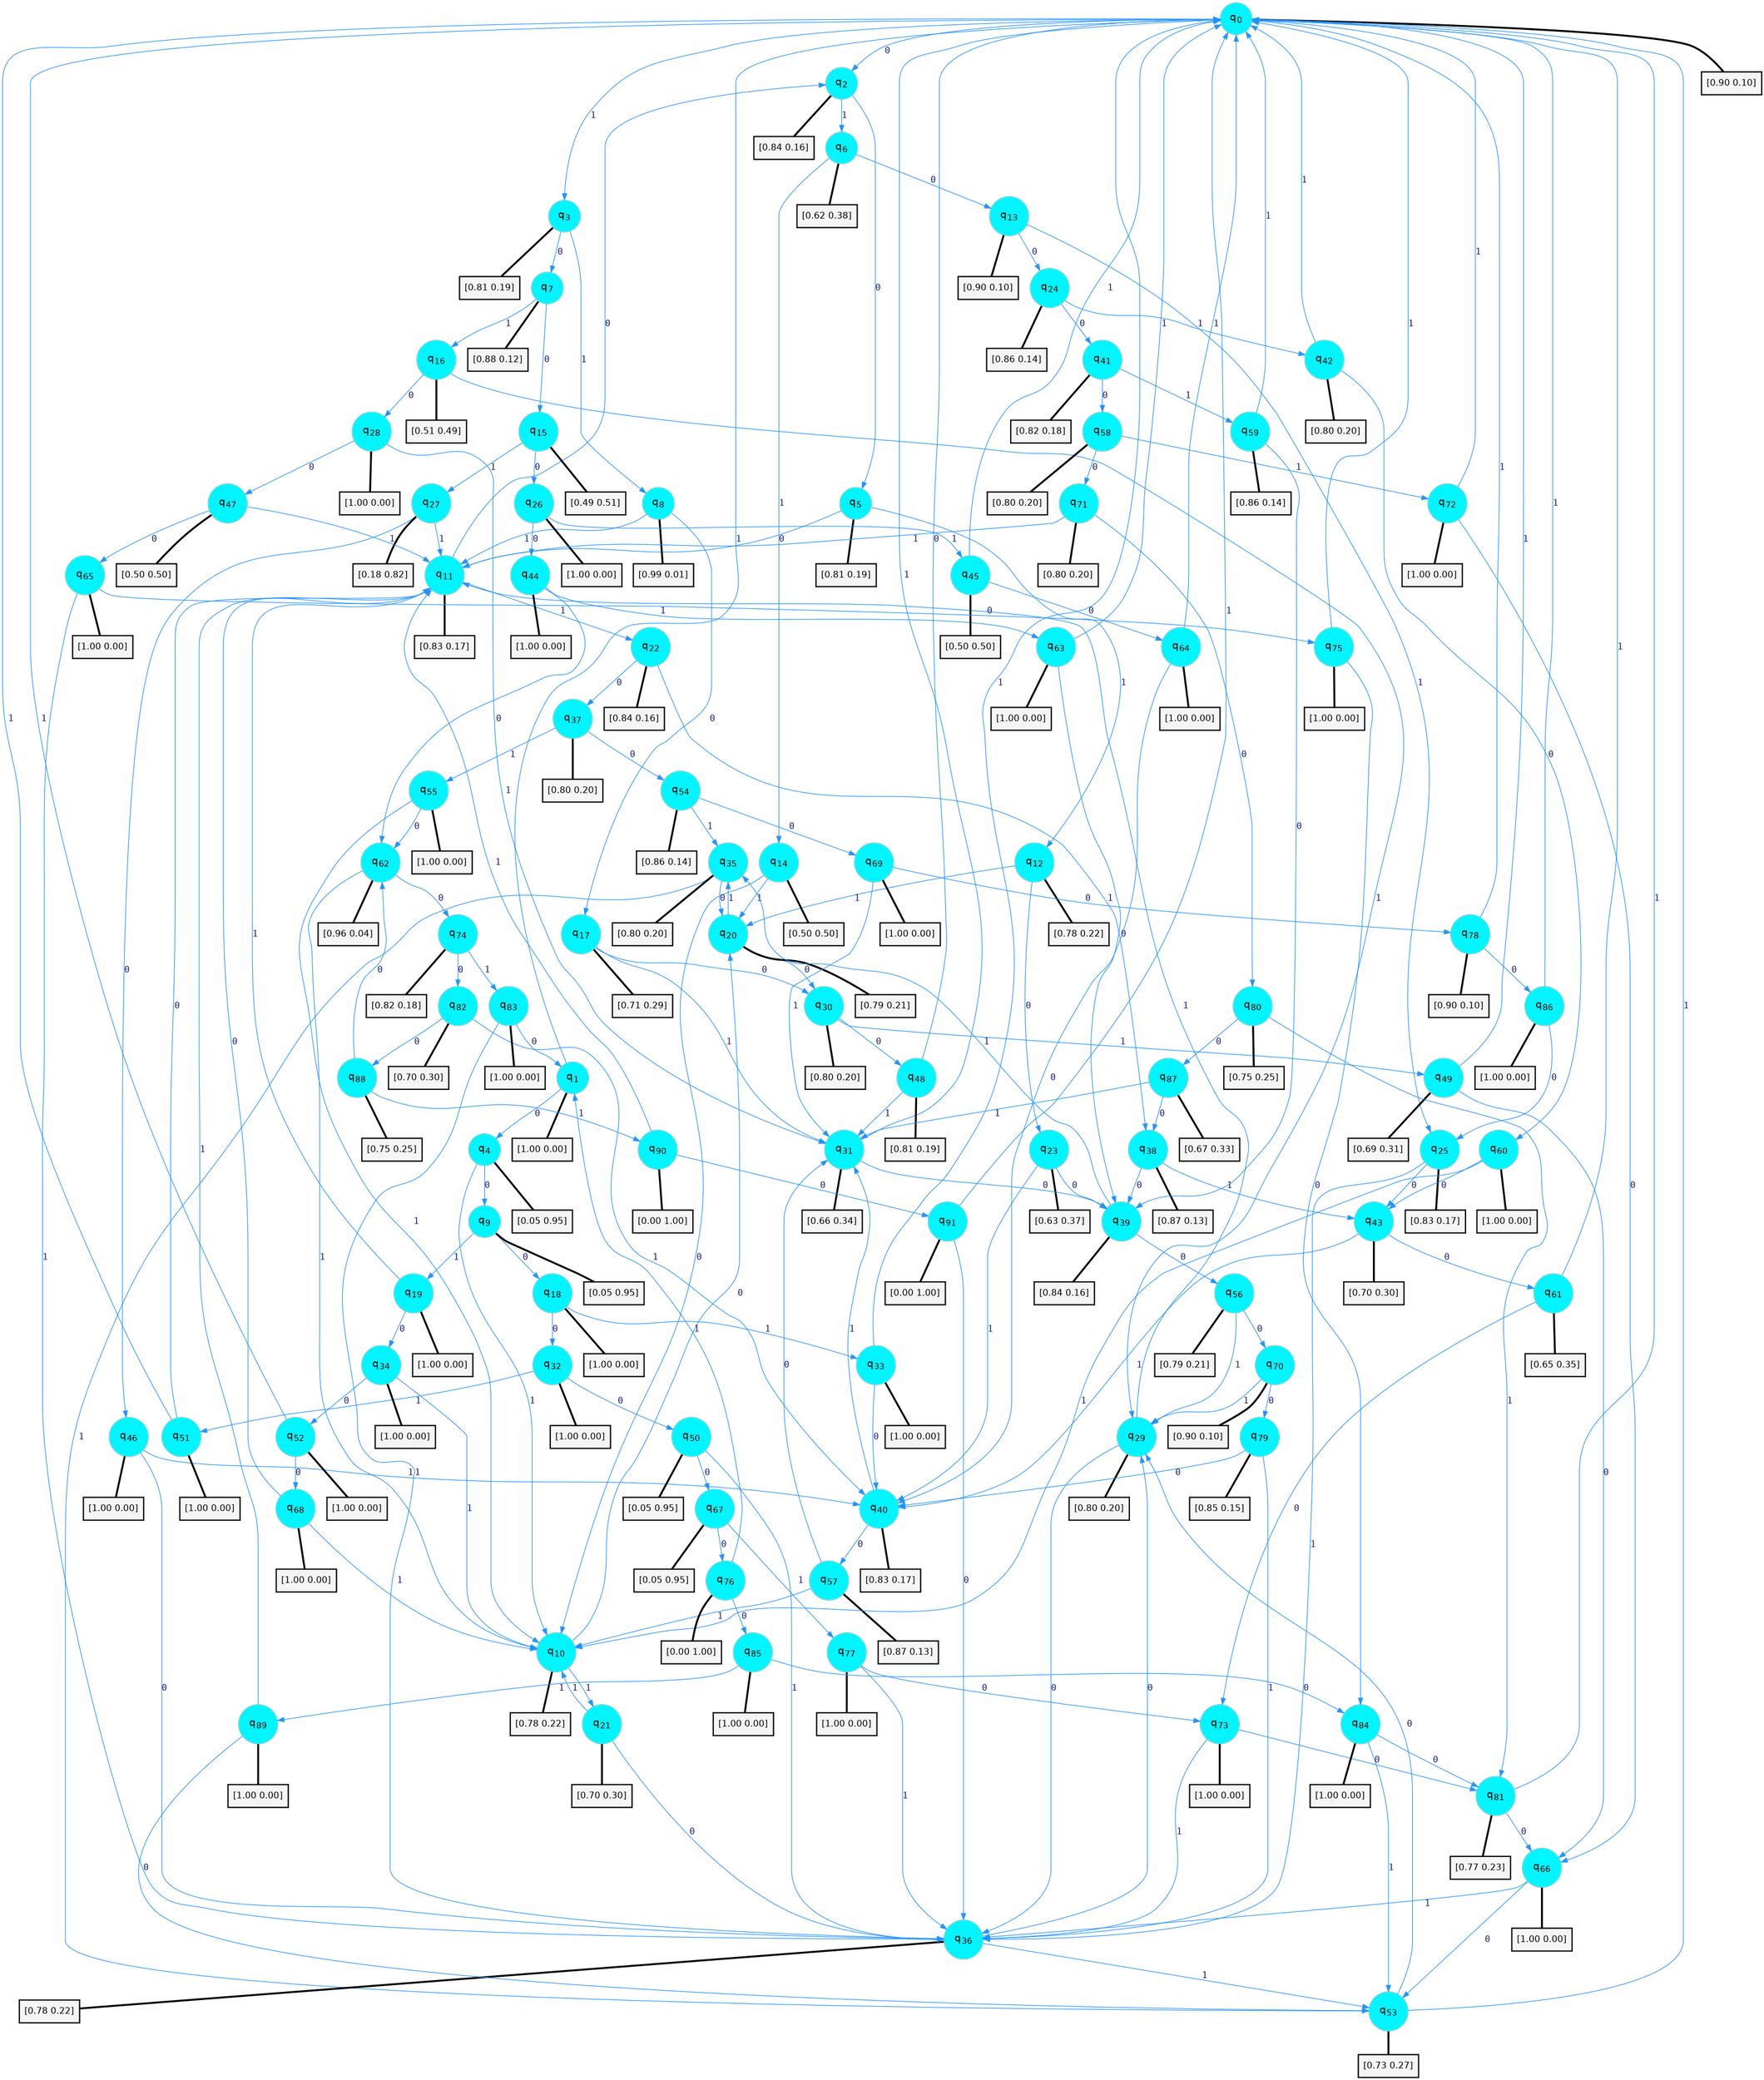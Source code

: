 digraph G {
graph [
bgcolor=transparent, dpi=300, rankdir=TD, size="40,25"];
node [
color=gray, fillcolor=turquoise1, fontcolor=black, fontname=Helvetica, fontsize=16, fontweight=bold, shape=circle, style=filled];
edge [
arrowsize=1, color=dodgerblue1, fontcolor=midnightblue, fontname=courier, fontweight=bold, penwidth=1, style=solid, weight=20];
0[label=<q<SUB>0</SUB>>];
1[label=<q<SUB>1</SUB>>];
2[label=<q<SUB>2</SUB>>];
3[label=<q<SUB>3</SUB>>];
4[label=<q<SUB>4</SUB>>];
5[label=<q<SUB>5</SUB>>];
6[label=<q<SUB>6</SUB>>];
7[label=<q<SUB>7</SUB>>];
8[label=<q<SUB>8</SUB>>];
9[label=<q<SUB>9</SUB>>];
10[label=<q<SUB>10</SUB>>];
11[label=<q<SUB>11</SUB>>];
12[label=<q<SUB>12</SUB>>];
13[label=<q<SUB>13</SUB>>];
14[label=<q<SUB>14</SUB>>];
15[label=<q<SUB>15</SUB>>];
16[label=<q<SUB>16</SUB>>];
17[label=<q<SUB>17</SUB>>];
18[label=<q<SUB>18</SUB>>];
19[label=<q<SUB>19</SUB>>];
20[label=<q<SUB>20</SUB>>];
21[label=<q<SUB>21</SUB>>];
22[label=<q<SUB>22</SUB>>];
23[label=<q<SUB>23</SUB>>];
24[label=<q<SUB>24</SUB>>];
25[label=<q<SUB>25</SUB>>];
26[label=<q<SUB>26</SUB>>];
27[label=<q<SUB>27</SUB>>];
28[label=<q<SUB>28</SUB>>];
29[label=<q<SUB>29</SUB>>];
30[label=<q<SUB>30</SUB>>];
31[label=<q<SUB>31</SUB>>];
32[label=<q<SUB>32</SUB>>];
33[label=<q<SUB>33</SUB>>];
34[label=<q<SUB>34</SUB>>];
35[label=<q<SUB>35</SUB>>];
36[label=<q<SUB>36</SUB>>];
37[label=<q<SUB>37</SUB>>];
38[label=<q<SUB>38</SUB>>];
39[label=<q<SUB>39</SUB>>];
40[label=<q<SUB>40</SUB>>];
41[label=<q<SUB>41</SUB>>];
42[label=<q<SUB>42</SUB>>];
43[label=<q<SUB>43</SUB>>];
44[label=<q<SUB>44</SUB>>];
45[label=<q<SUB>45</SUB>>];
46[label=<q<SUB>46</SUB>>];
47[label=<q<SUB>47</SUB>>];
48[label=<q<SUB>48</SUB>>];
49[label=<q<SUB>49</SUB>>];
50[label=<q<SUB>50</SUB>>];
51[label=<q<SUB>51</SUB>>];
52[label=<q<SUB>52</SUB>>];
53[label=<q<SUB>53</SUB>>];
54[label=<q<SUB>54</SUB>>];
55[label=<q<SUB>55</SUB>>];
56[label=<q<SUB>56</SUB>>];
57[label=<q<SUB>57</SUB>>];
58[label=<q<SUB>58</SUB>>];
59[label=<q<SUB>59</SUB>>];
60[label=<q<SUB>60</SUB>>];
61[label=<q<SUB>61</SUB>>];
62[label=<q<SUB>62</SUB>>];
63[label=<q<SUB>63</SUB>>];
64[label=<q<SUB>64</SUB>>];
65[label=<q<SUB>65</SUB>>];
66[label=<q<SUB>66</SUB>>];
67[label=<q<SUB>67</SUB>>];
68[label=<q<SUB>68</SUB>>];
69[label=<q<SUB>69</SUB>>];
70[label=<q<SUB>70</SUB>>];
71[label=<q<SUB>71</SUB>>];
72[label=<q<SUB>72</SUB>>];
73[label=<q<SUB>73</SUB>>];
74[label=<q<SUB>74</SUB>>];
75[label=<q<SUB>75</SUB>>];
76[label=<q<SUB>76</SUB>>];
77[label=<q<SUB>77</SUB>>];
78[label=<q<SUB>78</SUB>>];
79[label=<q<SUB>79</SUB>>];
80[label=<q<SUB>80</SUB>>];
81[label=<q<SUB>81</SUB>>];
82[label=<q<SUB>82</SUB>>];
83[label=<q<SUB>83</SUB>>];
84[label=<q<SUB>84</SUB>>];
85[label=<q<SUB>85</SUB>>];
86[label=<q<SUB>86</SUB>>];
87[label=<q<SUB>87</SUB>>];
88[label=<q<SUB>88</SUB>>];
89[label=<q<SUB>89</SUB>>];
90[label=<q<SUB>90</SUB>>];
91[label=<q<SUB>91</SUB>>];
92[label="[0.90 0.10]", shape=box,fontcolor=black, fontname=Helvetica, fontsize=14, penwidth=2, fillcolor=whitesmoke,color=black];
93[label="[1.00 0.00]", shape=box,fontcolor=black, fontname=Helvetica, fontsize=14, penwidth=2, fillcolor=whitesmoke,color=black];
94[label="[0.84 0.16]", shape=box,fontcolor=black, fontname=Helvetica, fontsize=14, penwidth=2, fillcolor=whitesmoke,color=black];
95[label="[0.81 0.19]", shape=box,fontcolor=black, fontname=Helvetica, fontsize=14, penwidth=2, fillcolor=whitesmoke,color=black];
96[label="[0.05 0.95]", shape=box,fontcolor=black, fontname=Helvetica, fontsize=14, penwidth=2, fillcolor=whitesmoke,color=black];
97[label="[0.81 0.19]", shape=box,fontcolor=black, fontname=Helvetica, fontsize=14, penwidth=2, fillcolor=whitesmoke,color=black];
98[label="[0.62 0.38]", shape=box,fontcolor=black, fontname=Helvetica, fontsize=14, penwidth=2, fillcolor=whitesmoke,color=black];
99[label="[0.88 0.12]", shape=box,fontcolor=black, fontname=Helvetica, fontsize=14, penwidth=2, fillcolor=whitesmoke,color=black];
100[label="[0.99 0.01]", shape=box,fontcolor=black, fontname=Helvetica, fontsize=14, penwidth=2, fillcolor=whitesmoke,color=black];
101[label="[0.05 0.95]", shape=box,fontcolor=black, fontname=Helvetica, fontsize=14, penwidth=2, fillcolor=whitesmoke,color=black];
102[label="[0.78 0.22]", shape=box,fontcolor=black, fontname=Helvetica, fontsize=14, penwidth=2, fillcolor=whitesmoke,color=black];
103[label="[0.83 0.17]", shape=box,fontcolor=black, fontname=Helvetica, fontsize=14, penwidth=2, fillcolor=whitesmoke,color=black];
104[label="[0.78 0.22]", shape=box,fontcolor=black, fontname=Helvetica, fontsize=14, penwidth=2, fillcolor=whitesmoke,color=black];
105[label="[0.90 0.10]", shape=box,fontcolor=black, fontname=Helvetica, fontsize=14, penwidth=2, fillcolor=whitesmoke,color=black];
106[label="[0.50 0.50]", shape=box,fontcolor=black, fontname=Helvetica, fontsize=14, penwidth=2, fillcolor=whitesmoke,color=black];
107[label="[0.49 0.51]", shape=box,fontcolor=black, fontname=Helvetica, fontsize=14, penwidth=2, fillcolor=whitesmoke,color=black];
108[label="[0.51 0.49]", shape=box,fontcolor=black, fontname=Helvetica, fontsize=14, penwidth=2, fillcolor=whitesmoke,color=black];
109[label="[0.71 0.29]", shape=box,fontcolor=black, fontname=Helvetica, fontsize=14, penwidth=2, fillcolor=whitesmoke,color=black];
110[label="[1.00 0.00]", shape=box,fontcolor=black, fontname=Helvetica, fontsize=14, penwidth=2, fillcolor=whitesmoke,color=black];
111[label="[1.00 0.00]", shape=box,fontcolor=black, fontname=Helvetica, fontsize=14, penwidth=2, fillcolor=whitesmoke,color=black];
112[label="[0.79 0.21]", shape=box,fontcolor=black, fontname=Helvetica, fontsize=14, penwidth=2, fillcolor=whitesmoke,color=black];
113[label="[0.70 0.30]", shape=box,fontcolor=black, fontname=Helvetica, fontsize=14, penwidth=2, fillcolor=whitesmoke,color=black];
114[label="[0.84 0.16]", shape=box,fontcolor=black, fontname=Helvetica, fontsize=14, penwidth=2, fillcolor=whitesmoke,color=black];
115[label="[0.63 0.37]", shape=box,fontcolor=black, fontname=Helvetica, fontsize=14, penwidth=2, fillcolor=whitesmoke,color=black];
116[label="[0.86 0.14]", shape=box,fontcolor=black, fontname=Helvetica, fontsize=14, penwidth=2, fillcolor=whitesmoke,color=black];
117[label="[0.83 0.17]", shape=box,fontcolor=black, fontname=Helvetica, fontsize=14, penwidth=2, fillcolor=whitesmoke,color=black];
118[label="[1.00 0.00]", shape=box,fontcolor=black, fontname=Helvetica, fontsize=14, penwidth=2, fillcolor=whitesmoke,color=black];
119[label="[0.18 0.82]", shape=box,fontcolor=black, fontname=Helvetica, fontsize=14, penwidth=2, fillcolor=whitesmoke,color=black];
120[label="[1.00 0.00]", shape=box,fontcolor=black, fontname=Helvetica, fontsize=14, penwidth=2, fillcolor=whitesmoke,color=black];
121[label="[0.80 0.20]", shape=box,fontcolor=black, fontname=Helvetica, fontsize=14, penwidth=2, fillcolor=whitesmoke,color=black];
122[label="[0.80 0.20]", shape=box,fontcolor=black, fontname=Helvetica, fontsize=14, penwidth=2, fillcolor=whitesmoke,color=black];
123[label="[0.66 0.34]", shape=box,fontcolor=black, fontname=Helvetica, fontsize=14, penwidth=2, fillcolor=whitesmoke,color=black];
124[label="[1.00 0.00]", shape=box,fontcolor=black, fontname=Helvetica, fontsize=14, penwidth=2, fillcolor=whitesmoke,color=black];
125[label="[1.00 0.00]", shape=box,fontcolor=black, fontname=Helvetica, fontsize=14, penwidth=2, fillcolor=whitesmoke,color=black];
126[label="[1.00 0.00]", shape=box,fontcolor=black, fontname=Helvetica, fontsize=14, penwidth=2, fillcolor=whitesmoke,color=black];
127[label="[0.80 0.20]", shape=box,fontcolor=black, fontname=Helvetica, fontsize=14, penwidth=2, fillcolor=whitesmoke,color=black];
128[label="[0.78 0.22]", shape=box,fontcolor=black, fontname=Helvetica, fontsize=14, penwidth=2, fillcolor=whitesmoke,color=black];
129[label="[0.80 0.20]", shape=box,fontcolor=black, fontname=Helvetica, fontsize=14, penwidth=2, fillcolor=whitesmoke,color=black];
130[label="[0.87 0.13]", shape=box,fontcolor=black, fontname=Helvetica, fontsize=14, penwidth=2, fillcolor=whitesmoke,color=black];
131[label="[0.84 0.16]", shape=box,fontcolor=black, fontname=Helvetica, fontsize=14, penwidth=2, fillcolor=whitesmoke,color=black];
132[label="[0.83 0.17]", shape=box,fontcolor=black, fontname=Helvetica, fontsize=14, penwidth=2, fillcolor=whitesmoke,color=black];
133[label="[0.82 0.18]", shape=box,fontcolor=black, fontname=Helvetica, fontsize=14, penwidth=2, fillcolor=whitesmoke,color=black];
134[label="[0.80 0.20]", shape=box,fontcolor=black, fontname=Helvetica, fontsize=14, penwidth=2, fillcolor=whitesmoke,color=black];
135[label="[0.70 0.30]", shape=box,fontcolor=black, fontname=Helvetica, fontsize=14, penwidth=2, fillcolor=whitesmoke,color=black];
136[label="[1.00 0.00]", shape=box,fontcolor=black, fontname=Helvetica, fontsize=14, penwidth=2, fillcolor=whitesmoke,color=black];
137[label="[0.50 0.50]", shape=box,fontcolor=black, fontname=Helvetica, fontsize=14, penwidth=2, fillcolor=whitesmoke,color=black];
138[label="[1.00 0.00]", shape=box,fontcolor=black, fontname=Helvetica, fontsize=14, penwidth=2, fillcolor=whitesmoke,color=black];
139[label="[0.50 0.50]", shape=box,fontcolor=black, fontname=Helvetica, fontsize=14, penwidth=2, fillcolor=whitesmoke,color=black];
140[label="[0.81 0.19]", shape=box,fontcolor=black, fontname=Helvetica, fontsize=14, penwidth=2, fillcolor=whitesmoke,color=black];
141[label="[0.69 0.31]", shape=box,fontcolor=black, fontname=Helvetica, fontsize=14, penwidth=2, fillcolor=whitesmoke,color=black];
142[label="[0.05 0.95]", shape=box,fontcolor=black, fontname=Helvetica, fontsize=14, penwidth=2, fillcolor=whitesmoke,color=black];
143[label="[1.00 0.00]", shape=box,fontcolor=black, fontname=Helvetica, fontsize=14, penwidth=2, fillcolor=whitesmoke,color=black];
144[label="[1.00 0.00]", shape=box,fontcolor=black, fontname=Helvetica, fontsize=14, penwidth=2, fillcolor=whitesmoke,color=black];
145[label="[0.73 0.27]", shape=box,fontcolor=black, fontname=Helvetica, fontsize=14, penwidth=2, fillcolor=whitesmoke,color=black];
146[label="[0.86 0.14]", shape=box,fontcolor=black, fontname=Helvetica, fontsize=14, penwidth=2, fillcolor=whitesmoke,color=black];
147[label="[1.00 0.00]", shape=box,fontcolor=black, fontname=Helvetica, fontsize=14, penwidth=2, fillcolor=whitesmoke,color=black];
148[label="[0.79 0.21]", shape=box,fontcolor=black, fontname=Helvetica, fontsize=14, penwidth=2, fillcolor=whitesmoke,color=black];
149[label="[0.87 0.13]", shape=box,fontcolor=black, fontname=Helvetica, fontsize=14, penwidth=2, fillcolor=whitesmoke,color=black];
150[label="[0.80 0.20]", shape=box,fontcolor=black, fontname=Helvetica, fontsize=14, penwidth=2, fillcolor=whitesmoke,color=black];
151[label="[0.86 0.14]", shape=box,fontcolor=black, fontname=Helvetica, fontsize=14, penwidth=2, fillcolor=whitesmoke,color=black];
152[label="[1.00 0.00]", shape=box,fontcolor=black, fontname=Helvetica, fontsize=14, penwidth=2, fillcolor=whitesmoke,color=black];
153[label="[0.65 0.35]", shape=box,fontcolor=black, fontname=Helvetica, fontsize=14, penwidth=2, fillcolor=whitesmoke,color=black];
154[label="[0.96 0.04]", shape=box,fontcolor=black, fontname=Helvetica, fontsize=14, penwidth=2, fillcolor=whitesmoke,color=black];
155[label="[1.00 0.00]", shape=box,fontcolor=black, fontname=Helvetica, fontsize=14, penwidth=2, fillcolor=whitesmoke,color=black];
156[label="[1.00 0.00]", shape=box,fontcolor=black, fontname=Helvetica, fontsize=14, penwidth=2, fillcolor=whitesmoke,color=black];
157[label="[1.00 0.00]", shape=box,fontcolor=black, fontname=Helvetica, fontsize=14, penwidth=2, fillcolor=whitesmoke,color=black];
158[label="[1.00 0.00]", shape=box,fontcolor=black, fontname=Helvetica, fontsize=14, penwidth=2, fillcolor=whitesmoke,color=black];
159[label="[0.05 0.95]", shape=box,fontcolor=black, fontname=Helvetica, fontsize=14, penwidth=2, fillcolor=whitesmoke,color=black];
160[label="[1.00 0.00]", shape=box,fontcolor=black, fontname=Helvetica, fontsize=14, penwidth=2, fillcolor=whitesmoke,color=black];
161[label="[1.00 0.00]", shape=box,fontcolor=black, fontname=Helvetica, fontsize=14, penwidth=2, fillcolor=whitesmoke,color=black];
162[label="[0.90 0.10]", shape=box,fontcolor=black, fontname=Helvetica, fontsize=14, penwidth=2, fillcolor=whitesmoke,color=black];
163[label="[0.80 0.20]", shape=box,fontcolor=black, fontname=Helvetica, fontsize=14, penwidth=2, fillcolor=whitesmoke,color=black];
164[label="[1.00 0.00]", shape=box,fontcolor=black, fontname=Helvetica, fontsize=14, penwidth=2, fillcolor=whitesmoke,color=black];
165[label="[1.00 0.00]", shape=box,fontcolor=black, fontname=Helvetica, fontsize=14, penwidth=2, fillcolor=whitesmoke,color=black];
166[label="[0.82 0.18]", shape=box,fontcolor=black, fontname=Helvetica, fontsize=14, penwidth=2, fillcolor=whitesmoke,color=black];
167[label="[1.00 0.00]", shape=box,fontcolor=black, fontname=Helvetica, fontsize=14, penwidth=2, fillcolor=whitesmoke,color=black];
168[label="[0.00 1.00]", shape=box,fontcolor=black, fontname=Helvetica, fontsize=14, penwidth=2, fillcolor=whitesmoke,color=black];
169[label="[1.00 0.00]", shape=box,fontcolor=black, fontname=Helvetica, fontsize=14, penwidth=2, fillcolor=whitesmoke,color=black];
170[label="[0.90 0.10]", shape=box,fontcolor=black, fontname=Helvetica, fontsize=14, penwidth=2, fillcolor=whitesmoke,color=black];
171[label="[0.85 0.15]", shape=box,fontcolor=black, fontname=Helvetica, fontsize=14, penwidth=2, fillcolor=whitesmoke,color=black];
172[label="[0.75 0.25]", shape=box,fontcolor=black, fontname=Helvetica, fontsize=14, penwidth=2, fillcolor=whitesmoke,color=black];
173[label="[0.77 0.23]", shape=box,fontcolor=black, fontname=Helvetica, fontsize=14, penwidth=2, fillcolor=whitesmoke,color=black];
174[label="[0.70 0.30]", shape=box,fontcolor=black, fontname=Helvetica, fontsize=14, penwidth=2, fillcolor=whitesmoke,color=black];
175[label="[1.00 0.00]", shape=box,fontcolor=black, fontname=Helvetica, fontsize=14, penwidth=2, fillcolor=whitesmoke,color=black];
176[label="[1.00 0.00]", shape=box,fontcolor=black, fontname=Helvetica, fontsize=14, penwidth=2, fillcolor=whitesmoke,color=black];
177[label="[1.00 0.00]", shape=box,fontcolor=black, fontname=Helvetica, fontsize=14, penwidth=2, fillcolor=whitesmoke,color=black];
178[label="[1.00 0.00]", shape=box,fontcolor=black, fontname=Helvetica, fontsize=14, penwidth=2, fillcolor=whitesmoke,color=black];
179[label="[0.67 0.33]", shape=box,fontcolor=black, fontname=Helvetica, fontsize=14, penwidth=2, fillcolor=whitesmoke,color=black];
180[label="[0.75 0.25]", shape=box,fontcolor=black, fontname=Helvetica, fontsize=14, penwidth=2, fillcolor=whitesmoke,color=black];
181[label="[1.00 0.00]", shape=box,fontcolor=black, fontname=Helvetica, fontsize=14, penwidth=2, fillcolor=whitesmoke,color=black];
182[label="[0.00 1.00]", shape=box,fontcolor=black, fontname=Helvetica, fontsize=14, penwidth=2, fillcolor=whitesmoke,color=black];
183[label="[0.00 1.00]", shape=box,fontcolor=black, fontname=Helvetica, fontsize=14, penwidth=2, fillcolor=whitesmoke,color=black];
0->2 [label=0];
0->3 [label=1];
0->92 [arrowhead=none, penwidth=3,color=black];
1->4 [label=0];
1->0 [label=1];
1->93 [arrowhead=none, penwidth=3,color=black];
2->5 [label=0];
2->6 [label=1];
2->94 [arrowhead=none, penwidth=3,color=black];
3->7 [label=0];
3->8 [label=1];
3->95 [arrowhead=none, penwidth=3,color=black];
4->9 [label=0];
4->10 [label=1];
4->96 [arrowhead=none, penwidth=3,color=black];
5->11 [label=0];
5->12 [label=1];
5->97 [arrowhead=none, penwidth=3,color=black];
6->13 [label=0];
6->14 [label=1];
6->98 [arrowhead=none, penwidth=3,color=black];
7->15 [label=0];
7->16 [label=1];
7->99 [arrowhead=none, penwidth=3,color=black];
8->17 [label=0];
8->11 [label=1];
8->100 [arrowhead=none, penwidth=3,color=black];
9->18 [label=0];
9->19 [label=1];
9->101 [arrowhead=none, penwidth=3,color=black];
10->20 [label=0];
10->21 [label=1];
10->102 [arrowhead=none, penwidth=3,color=black];
11->2 [label=0];
11->22 [label=1];
11->103 [arrowhead=none, penwidth=3,color=black];
12->23 [label=0];
12->20 [label=1];
12->104 [arrowhead=none, penwidth=3,color=black];
13->24 [label=0];
13->25 [label=1];
13->105 [arrowhead=none, penwidth=3,color=black];
14->10 [label=0];
14->20 [label=1];
14->106 [arrowhead=none, penwidth=3,color=black];
15->26 [label=0];
15->27 [label=1];
15->107 [arrowhead=none, penwidth=3,color=black];
16->28 [label=0];
16->29 [label=1];
16->108 [arrowhead=none, penwidth=3,color=black];
17->30 [label=0];
17->31 [label=1];
17->109 [arrowhead=none, penwidth=3,color=black];
18->32 [label=0];
18->33 [label=1];
18->110 [arrowhead=none, penwidth=3,color=black];
19->34 [label=0];
19->11 [label=1];
19->111 [arrowhead=none, penwidth=3,color=black];
20->30 [label=0];
20->35 [label=1];
20->112 [arrowhead=none, penwidth=3,color=black];
21->36 [label=0];
21->10 [label=1];
21->113 [arrowhead=none, penwidth=3,color=black];
22->37 [label=0];
22->38 [label=1];
22->114 [arrowhead=none, penwidth=3,color=black];
23->39 [label=0];
23->40 [label=1];
23->115 [arrowhead=none, penwidth=3,color=black];
24->41 [label=0];
24->42 [label=1];
24->116 [arrowhead=none, penwidth=3,color=black];
25->43 [label=0];
25->36 [label=1];
25->117 [arrowhead=none, penwidth=3,color=black];
26->44 [label=0];
26->45 [label=1];
26->118 [arrowhead=none, penwidth=3,color=black];
27->46 [label=0];
27->11 [label=1];
27->119 [arrowhead=none, penwidth=3,color=black];
28->47 [label=0];
28->31 [label=1];
28->120 [arrowhead=none, penwidth=3,color=black];
29->36 [label=0];
29->11 [label=1];
29->121 [arrowhead=none, penwidth=3,color=black];
30->48 [label=0];
30->49 [label=1];
30->122 [arrowhead=none, penwidth=3,color=black];
31->39 [label=0];
31->0 [label=1];
31->123 [arrowhead=none, penwidth=3,color=black];
32->50 [label=0];
32->51 [label=1];
32->124 [arrowhead=none, penwidth=3,color=black];
33->40 [label=0];
33->0 [label=1];
33->125 [arrowhead=none, penwidth=3,color=black];
34->52 [label=0];
34->10 [label=1];
34->126 [arrowhead=none, penwidth=3,color=black];
35->20 [label=0];
35->53 [label=1];
35->127 [arrowhead=none, penwidth=3,color=black];
36->29 [label=0];
36->53 [label=1];
36->128 [arrowhead=none, penwidth=3,color=black];
37->54 [label=0];
37->55 [label=1];
37->129 [arrowhead=none, penwidth=3,color=black];
38->39 [label=0];
38->43 [label=1];
38->130 [arrowhead=none, penwidth=3,color=black];
39->56 [label=0];
39->35 [label=1];
39->131 [arrowhead=none, penwidth=3,color=black];
40->57 [label=0];
40->31 [label=1];
40->132 [arrowhead=none, penwidth=3,color=black];
41->58 [label=0];
41->59 [label=1];
41->133 [arrowhead=none, penwidth=3,color=black];
42->60 [label=0];
42->0 [label=1];
42->134 [arrowhead=none, penwidth=3,color=black];
43->61 [label=0];
43->40 [label=1];
43->135 [arrowhead=none, penwidth=3,color=black];
44->62 [label=0];
44->63 [label=1];
44->136 [arrowhead=none, penwidth=3,color=black];
45->64 [label=0];
45->0 [label=1];
45->137 [arrowhead=none, penwidth=3,color=black];
46->36 [label=0];
46->40 [label=1];
46->138 [arrowhead=none, penwidth=3,color=black];
47->65 [label=0];
47->11 [label=1];
47->139 [arrowhead=none, penwidth=3,color=black];
48->0 [label=0];
48->31 [label=1];
48->140 [arrowhead=none, penwidth=3,color=black];
49->66 [label=0];
49->0 [label=1];
49->141 [arrowhead=none, penwidth=3,color=black];
50->67 [label=0];
50->36 [label=1];
50->142 [arrowhead=none, penwidth=3,color=black];
51->11 [label=0];
51->0 [label=1];
51->143 [arrowhead=none, penwidth=3,color=black];
52->68 [label=0];
52->0 [label=1];
52->144 [arrowhead=none, penwidth=3,color=black];
53->29 [label=0];
53->0 [label=1];
53->145 [arrowhead=none, penwidth=3,color=black];
54->69 [label=0];
54->35 [label=1];
54->146 [arrowhead=none, penwidth=3,color=black];
55->62 [label=0];
55->10 [label=1];
55->147 [arrowhead=none, penwidth=3,color=black];
56->70 [label=0];
56->29 [label=1];
56->148 [arrowhead=none, penwidth=3,color=black];
57->31 [label=0];
57->10 [label=1];
57->149 [arrowhead=none, penwidth=3,color=black];
58->71 [label=0];
58->72 [label=1];
58->150 [arrowhead=none, penwidth=3,color=black];
59->39 [label=0];
59->0 [label=1];
59->151 [arrowhead=none, penwidth=3,color=black];
60->43 [label=0];
60->10 [label=1];
60->152 [arrowhead=none, penwidth=3,color=black];
61->73 [label=0];
61->0 [label=1];
61->153 [arrowhead=none, penwidth=3,color=black];
62->74 [label=0];
62->10 [label=1];
62->154 [arrowhead=none, penwidth=3,color=black];
63->39 [label=0];
63->0 [label=1];
63->155 [arrowhead=none, penwidth=3,color=black];
64->40 [label=0];
64->0 [label=1];
64->156 [arrowhead=none, penwidth=3,color=black];
65->75 [label=0];
65->36 [label=1];
65->157 [arrowhead=none, penwidth=3,color=black];
66->53 [label=0];
66->36 [label=1];
66->158 [arrowhead=none, penwidth=3,color=black];
67->76 [label=0];
67->77 [label=1];
67->159 [arrowhead=none, penwidth=3,color=black];
68->11 [label=0];
68->10 [label=1];
68->160 [arrowhead=none, penwidth=3,color=black];
69->78 [label=0];
69->31 [label=1];
69->161 [arrowhead=none, penwidth=3,color=black];
70->79 [label=0];
70->29 [label=1];
70->162 [arrowhead=none, penwidth=3,color=black];
71->80 [label=0];
71->11 [label=1];
71->163 [arrowhead=none, penwidth=3,color=black];
72->66 [label=0];
72->0 [label=1];
72->164 [arrowhead=none, penwidth=3,color=black];
73->81 [label=0];
73->36 [label=1];
73->165 [arrowhead=none, penwidth=3,color=black];
74->82 [label=0];
74->83 [label=1];
74->166 [arrowhead=none, penwidth=3,color=black];
75->84 [label=0];
75->0 [label=1];
75->167 [arrowhead=none, penwidth=3,color=black];
76->85 [label=0];
76->1 [label=1];
76->168 [arrowhead=none, penwidth=3,color=black];
77->73 [label=0];
77->36 [label=1];
77->169 [arrowhead=none, penwidth=3,color=black];
78->86 [label=0];
78->0 [label=1];
78->170 [arrowhead=none, penwidth=3,color=black];
79->40 [label=0];
79->36 [label=1];
79->171 [arrowhead=none, penwidth=3,color=black];
80->87 [label=0];
80->81 [label=1];
80->172 [arrowhead=none, penwidth=3,color=black];
81->66 [label=0];
81->0 [label=1];
81->173 [arrowhead=none, penwidth=3,color=black];
82->88 [label=0];
82->40 [label=1];
82->174 [arrowhead=none, penwidth=3,color=black];
83->1 [label=0];
83->36 [label=1];
83->175 [arrowhead=none, penwidth=3,color=black];
84->81 [label=0];
84->53 [label=1];
84->176 [arrowhead=none, penwidth=3,color=black];
85->84 [label=0];
85->89 [label=1];
85->177 [arrowhead=none, penwidth=3,color=black];
86->25 [label=0];
86->0 [label=1];
86->178 [arrowhead=none, penwidth=3,color=black];
87->38 [label=0];
87->31 [label=1];
87->179 [arrowhead=none, penwidth=3,color=black];
88->62 [label=0];
88->90 [label=1];
88->180 [arrowhead=none, penwidth=3,color=black];
89->53 [label=0];
89->11 [label=1];
89->181 [arrowhead=none, penwidth=3,color=black];
90->91 [label=0];
90->11 [label=1];
90->182 [arrowhead=none, penwidth=3,color=black];
91->36 [label=0];
91->0 [label=1];
91->183 [arrowhead=none, penwidth=3,color=black];
}
